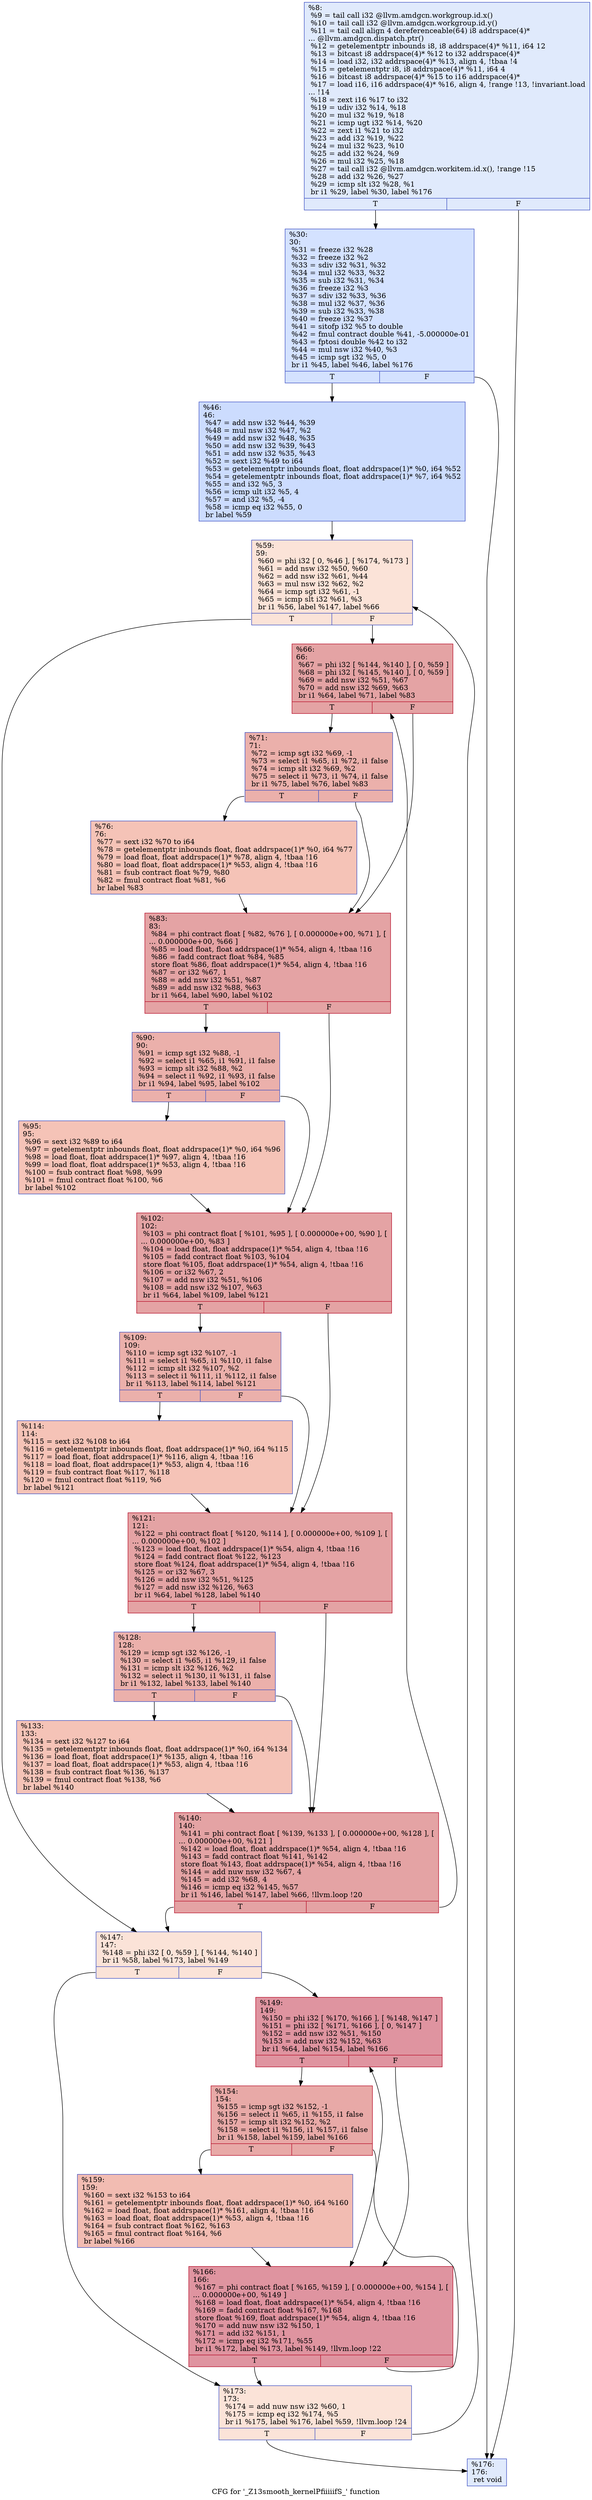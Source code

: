 digraph "CFG for '_Z13smooth_kernelPfiiiiifS_' function" {
	label="CFG for '_Z13smooth_kernelPfiiiiifS_' function";

	Node0x48491f0 [shape=record,color="#3d50c3ff", style=filled, fillcolor="#b9d0f970",label="{%8:\l  %9 = tail call i32 @llvm.amdgcn.workgroup.id.x()\l  %10 = tail call i32 @llvm.amdgcn.workgroup.id.y()\l  %11 = tail call align 4 dereferenceable(64) i8 addrspace(4)*\l... @llvm.amdgcn.dispatch.ptr()\l  %12 = getelementptr inbounds i8, i8 addrspace(4)* %11, i64 12\l  %13 = bitcast i8 addrspace(4)* %12 to i32 addrspace(4)*\l  %14 = load i32, i32 addrspace(4)* %13, align 4, !tbaa !4\l  %15 = getelementptr i8, i8 addrspace(4)* %11, i64 4\l  %16 = bitcast i8 addrspace(4)* %15 to i16 addrspace(4)*\l  %17 = load i16, i16 addrspace(4)* %16, align 4, !range !13, !invariant.load\l... !14\l  %18 = zext i16 %17 to i32\l  %19 = udiv i32 %14, %18\l  %20 = mul i32 %19, %18\l  %21 = icmp ugt i32 %14, %20\l  %22 = zext i1 %21 to i32\l  %23 = add i32 %19, %22\l  %24 = mul i32 %23, %10\l  %25 = add i32 %24, %9\l  %26 = mul i32 %25, %18\l  %27 = tail call i32 @llvm.amdgcn.workitem.id.x(), !range !15\l  %28 = add i32 %26, %27\l  %29 = icmp slt i32 %28, %1\l  br i1 %29, label %30, label %176\l|{<s0>T|<s1>F}}"];
	Node0x48491f0:s0 -> Node0x484ba20;
	Node0x48491f0:s1 -> Node0x484bab0;
	Node0x484ba20 [shape=record,color="#3d50c3ff", style=filled, fillcolor="#9ebeff70",label="{%30:\l30:                                               \l  %31 = freeze i32 %28\l  %32 = freeze i32 %2\l  %33 = sdiv i32 %31, %32\l  %34 = mul i32 %33, %32\l  %35 = sub i32 %31, %34\l  %36 = freeze i32 %3\l  %37 = sdiv i32 %33, %36\l  %38 = mul i32 %37, %36\l  %39 = sub i32 %33, %38\l  %40 = freeze i32 %37\l  %41 = sitofp i32 %5 to double\l  %42 = fmul contract double %41, -5.000000e-01\l  %43 = fptosi double %42 to i32\l  %44 = mul nsw i32 %40, %3\l  %45 = icmp sgt i32 %5, 0\l  br i1 %45, label %46, label %176\l|{<s0>T|<s1>F}}"];
	Node0x484ba20:s0 -> Node0x484cec0;
	Node0x484ba20:s1 -> Node0x484bab0;
	Node0x484cec0 [shape=record,color="#3d50c3ff", style=filled, fillcolor="#8caffe70",label="{%46:\l46:                                               \l  %47 = add nsw i32 %44, %39\l  %48 = mul nsw i32 %47, %2\l  %49 = add nsw i32 %48, %35\l  %50 = add nsw i32 %39, %43\l  %51 = add nsw i32 %35, %43\l  %52 = sext i32 %49 to i64\l  %53 = getelementptr inbounds float, float addrspace(1)* %0, i64 %52\l  %54 = getelementptr inbounds float, float addrspace(1)* %7, i64 %52\l  %55 = and i32 %5, 3\l  %56 = icmp ult i32 %5, 4\l  %57 = and i32 %5, -4\l  %58 = icmp eq i32 %55, 0\l  br label %59\l}"];
	Node0x484cec0 -> Node0x484d750;
	Node0x484d750 [shape=record,color="#3d50c3ff", style=filled, fillcolor="#f6bfa670",label="{%59:\l59:                                               \l  %60 = phi i32 [ 0, %46 ], [ %174, %173 ]\l  %61 = add nsw i32 %50, %60\l  %62 = add nsw i32 %61, %44\l  %63 = mul nsw i32 %62, %2\l  %64 = icmp sgt i32 %61, -1\l  %65 = icmp slt i32 %61, %3\l  br i1 %56, label %147, label %66\l|{<s0>T|<s1>F}}"];
	Node0x484d750:s0 -> Node0x484bd60;
	Node0x484d750:s1 -> Node0x484bdf0;
	Node0x484bdf0 [shape=record,color="#b70d28ff", style=filled, fillcolor="#c32e3170",label="{%66:\l66:                                               \l  %67 = phi i32 [ %144, %140 ], [ 0, %59 ]\l  %68 = phi i32 [ %145, %140 ], [ 0, %59 ]\l  %69 = add nsw i32 %51, %67\l  %70 = add nsw i32 %69, %63\l  br i1 %64, label %71, label %83\l|{<s0>T|<s1>F}}"];
	Node0x484bdf0:s0 -> Node0x484e400;
	Node0x484bdf0:s1 -> Node0x484e490;
	Node0x484e400 [shape=record,color="#3d50c3ff", style=filled, fillcolor="#d24b4070",label="{%71:\l71:                                               \l  %72 = icmp sgt i32 %69, -1\l  %73 = select i1 %65, i1 %72, i1 false\l  %74 = icmp slt i32 %69, %2\l  %75 = select i1 %73, i1 %74, i1 false\l  br i1 %75, label %76, label %83\l|{<s0>T|<s1>F}}"];
	Node0x484e400:s0 -> Node0x484e880;
	Node0x484e400:s1 -> Node0x484e490;
	Node0x484e880 [shape=record,color="#3d50c3ff", style=filled, fillcolor="#e8765c70",label="{%76:\l76:                                               \l  %77 = sext i32 %70 to i64\l  %78 = getelementptr inbounds float, float addrspace(1)* %0, i64 %77\l  %79 = load float, float addrspace(1)* %78, align 4, !tbaa !16\l  %80 = load float, float addrspace(1)* %53, align 4, !tbaa !16\l  %81 = fsub contract float %79, %80\l  %82 = fmul contract float %81, %6\l  br label %83\l}"];
	Node0x484e880 -> Node0x484e490;
	Node0x484e490 [shape=record,color="#b70d28ff", style=filled, fillcolor="#c32e3170",label="{%83:\l83:                                               \l  %84 = phi contract float [ %82, %76 ], [ 0.000000e+00, %71 ], [\l... 0.000000e+00, %66 ]\l  %85 = load float, float addrspace(1)* %54, align 4, !tbaa !16\l  %86 = fadd contract float %84, %85\l  store float %86, float addrspace(1)* %54, align 4, !tbaa !16\l  %87 = or i32 %67, 1\l  %88 = add nsw i32 %51, %87\l  %89 = add nsw i32 %88, %63\l  br i1 %64, label %90, label %102\l|{<s0>T|<s1>F}}"];
	Node0x484e490:s0 -> Node0x484f850;
	Node0x484e490:s1 -> Node0x484f8e0;
	Node0x484f850 [shape=record,color="#3d50c3ff", style=filled, fillcolor="#d24b4070",label="{%90:\l90:                                               \l  %91 = icmp sgt i32 %88, -1\l  %92 = select i1 %65, i1 %91, i1 false\l  %93 = icmp slt i32 %88, %2\l  %94 = select i1 %92, i1 %93, i1 false\l  br i1 %94, label %95, label %102\l|{<s0>T|<s1>F}}"];
	Node0x484f850:s0 -> Node0x484fca0;
	Node0x484f850:s1 -> Node0x484f8e0;
	Node0x484fca0 [shape=record,color="#3d50c3ff", style=filled, fillcolor="#e8765c70",label="{%95:\l95:                                               \l  %96 = sext i32 %89 to i64\l  %97 = getelementptr inbounds float, float addrspace(1)* %0, i64 %96\l  %98 = load float, float addrspace(1)* %97, align 4, !tbaa !16\l  %99 = load float, float addrspace(1)* %53, align 4, !tbaa !16\l  %100 = fsub contract float %98, %99\l  %101 = fmul contract float %100, %6\l  br label %102\l}"];
	Node0x484fca0 -> Node0x484f8e0;
	Node0x484f8e0 [shape=record,color="#b70d28ff", style=filled, fillcolor="#c32e3170",label="{%102:\l102:                                              \l  %103 = phi contract float [ %101, %95 ], [ 0.000000e+00, %90 ], [\l... 0.000000e+00, %83 ]\l  %104 = load float, float addrspace(1)* %54, align 4, !tbaa !16\l  %105 = fadd contract float %103, %104\l  store float %105, float addrspace(1)* %54, align 4, !tbaa !16\l  %106 = or i32 %67, 2\l  %107 = add nsw i32 %51, %106\l  %108 = add nsw i32 %107, %63\l  br i1 %64, label %109, label %121\l|{<s0>T|<s1>F}}"];
	Node0x484f8e0:s0 -> Node0x4850560;
	Node0x484f8e0:s1 -> Node0x48505b0;
	Node0x4850560 [shape=record,color="#3d50c3ff", style=filled, fillcolor="#d24b4070",label="{%109:\l109:                                              \l  %110 = icmp sgt i32 %107, -1\l  %111 = select i1 %65, i1 %110, i1 false\l  %112 = icmp slt i32 %107, %2\l  %113 = select i1 %111, i1 %112, i1 false\l  br i1 %113, label %114, label %121\l|{<s0>T|<s1>F}}"];
	Node0x4850560:s0 -> Node0x4850930;
	Node0x4850560:s1 -> Node0x48505b0;
	Node0x4850930 [shape=record,color="#3d50c3ff", style=filled, fillcolor="#e8765c70",label="{%114:\l114:                                              \l  %115 = sext i32 %108 to i64\l  %116 = getelementptr inbounds float, float addrspace(1)* %0, i64 %115\l  %117 = load float, float addrspace(1)* %116, align 4, !tbaa !16\l  %118 = load float, float addrspace(1)* %53, align 4, !tbaa !16\l  %119 = fsub contract float %117, %118\l  %120 = fmul contract float %119, %6\l  br label %121\l}"];
	Node0x4850930 -> Node0x48505b0;
	Node0x48505b0 [shape=record,color="#b70d28ff", style=filled, fillcolor="#c32e3170",label="{%121:\l121:                                              \l  %122 = phi contract float [ %120, %114 ], [ 0.000000e+00, %109 ], [\l... 0.000000e+00, %102 ]\l  %123 = load float, float addrspace(1)* %54, align 4, !tbaa !16\l  %124 = fadd contract float %122, %123\l  store float %124, float addrspace(1)* %54, align 4, !tbaa !16\l  %125 = or i32 %67, 3\l  %126 = add nsw i32 %51, %125\l  %127 = add nsw i32 %126, %63\l  br i1 %64, label %128, label %140\l|{<s0>T|<s1>F}}"];
	Node0x48505b0:s0 -> Node0x48511f0;
	Node0x48505b0:s1 -> Node0x484e0b0;
	Node0x48511f0 [shape=record,color="#3d50c3ff", style=filled, fillcolor="#d24b4070",label="{%128:\l128:                                              \l  %129 = icmp sgt i32 %126, -1\l  %130 = select i1 %65, i1 %129, i1 false\l  %131 = icmp slt i32 %126, %2\l  %132 = select i1 %130, i1 %131, i1 false\l  br i1 %132, label %133, label %140\l|{<s0>T|<s1>F}}"];
	Node0x48511f0:s0 -> Node0x484de70;
	Node0x48511f0:s1 -> Node0x484e0b0;
	Node0x484de70 [shape=record,color="#3d50c3ff", style=filled, fillcolor="#e8765c70",label="{%133:\l133:                                              \l  %134 = sext i32 %127 to i64\l  %135 = getelementptr inbounds float, float addrspace(1)* %0, i64 %134\l  %136 = load float, float addrspace(1)* %135, align 4, !tbaa !16\l  %137 = load float, float addrspace(1)* %53, align 4, !tbaa !16\l  %138 = fsub contract float %136, %137\l  %139 = fmul contract float %138, %6\l  br label %140\l}"];
	Node0x484de70 -> Node0x484e0b0;
	Node0x484e0b0 [shape=record,color="#b70d28ff", style=filled, fillcolor="#c32e3170",label="{%140:\l140:                                              \l  %141 = phi contract float [ %139, %133 ], [ 0.000000e+00, %128 ], [\l... 0.000000e+00, %121 ]\l  %142 = load float, float addrspace(1)* %54, align 4, !tbaa !16\l  %143 = fadd contract float %141, %142\l  store float %143, float addrspace(1)* %54, align 4, !tbaa !16\l  %144 = add nuw nsw i32 %67, 4\l  %145 = add i32 %68, 4\l  %146 = icmp eq i32 %145, %57\l  br i1 %146, label %147, label %66, !llvm.loop !20\l|{<s0>T|<s1>F}}"];
	Node0x484e0b0:s0 -> Node0x484bd60;
	Node0x484e0b0:s1 -> Node0x484bdf0;
	Node0x484bd60 [shape=record,color="#3d50c3ff", style=filled, fillcolor="#f6bfa670",label="{%147:\l147:                                              \l  %148 = phi i32 [ 0, %59 ], [ %144, %140 ]\l  br i1 %58, label %173, label %149\l|{<s0>T|<s1>F}}"];
	Node0x484bd60:s0 -> Node0x484d840;
	Node0x484bd60:s1 -> Node0x4852400;
	Node0x4852400 [shape=record,color="#b70d28ff", style=filled, fillcolor="#b70d2870",label="{%149:\l149:                                              \l  %150 = phi i32 [ %170, %166 ], [ %148, %147 ]\l  %151 = phi i32 [ %171, %166 ], [ 0, %147 ]\l  %152 = add nsw i32 %51, %150\l  %153 = add nsw i32 %152, %63\l  br i1 %64, label %154, label %166\l|{<s0>T|<s1>F}}"];
	Node0x4852400:s0 -> Node0x48527d0;
	Node0x4852400:s1 -> Node0x4852500;
	Node0x48527d0 [shape=record,color="#b70d28ff", style=filled, fillcolor="#ca3b3770",label="{%154:\l154:                                              \l  %155 = icmp sgt i32 %152, -1\l  %156 = select i1 %65, i1 %155, i1 false\l  %157 = icmp slt i32 %152, %2\l  %158 = select i1 %156, i1 %157, i1 false\l  br i1 %158, label %159, label %166\l|{<s0>T|<s1>F}}"];
	Node0x48527d0:s0 -> Node0x4852b90;
	Node0x48527d0:s1 -> Node0x4852500;
	Node0x4852b90 [shape=record,color="#3d50c3ff", style=filled, fillcolor="#e1675170",label="{%159:\l159:                                              \l  %160 = sext i32 %153 to i64\l  %161 = getelementptr inbounds float, float addrspace(1)* %0, i64 %160\l  %162 = load float, float addrspace(1)* %161, align 4, !tbaa !16\l  %163 = load float, float addrspace(1)* %53, align 4, !tbaa !16\l  %164 = fsub contract float %162, %163\l  %165 = fmul contract float %164, %6\l  br label %166\l}"];
	Node0x4852b90 -> Node0x4852500;
	Node0x4852500 [shape=record,color="#b70d28ff", style=filled, fillcolor="#b70d2870",label="{%166:\l166:                                              \l  %167 = phi contract float [ %165, %159 ], [ 0.000000e+00, %154 ], [\l... 0.000000e+00, %149 ]\l  %168 = load float, float addrspace(1)* %54, align 4, !tbaa !16\l  %169 = fadd contract float %167, %168\l  store float %169, float addrspace(1)* %54, align 4, !tbaa !16\l  %170 = add nuw nsw i32 %150, 1\l  %171 = add i32 %151, 1\l  %172 = icmp eq i32 %171, %55\l  br i1 %172, label %173, label %149, !llvm.loop !22\l|{<s0>T|<s1>F}}"];
	Node0x4852500:s0 -> Node0x484d840;
	Node0x4852500:s1 -> Node0x4852400;
	Node0x484d840 [shape=record,color="#3d50c3ff", style=filled, fillcolor="#f6bfa670",label="{%173:\l173:                                              \l  %174 = add nuw nsw i32 %60, 1\l  %175 = icmp eq i32 %174, %5\l  br i1 %175, label %176, label %59, !llvm.loop !24\l|{<s0>T|<s1>F}}"];
	Node0x484d840:s0 -> Node0x484bab0;
	Node0x484d840:s1 -> Node0x484d750;
	Node0x484bab0 [shape=record,color="#3d50c3ff", style=filled, fillcolor="#b9d0f970",label="{%176:\l176:                                              \l  ret void\l}"];
}
